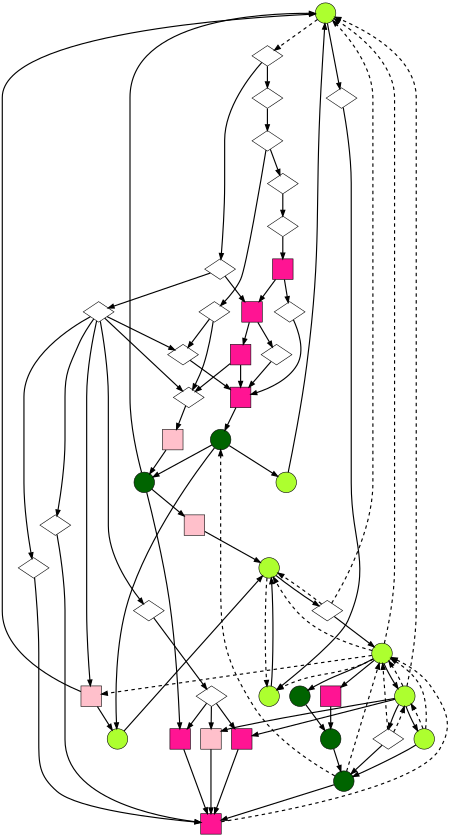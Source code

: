 digraph G {
size="3,6";
ratio="fill";
node [shape="diamond", penwidth="1"];
u0[label="",style="filled",fillcolor=greenyellow,shape="circle"]; //DataCon
u1[label=""];//MkId
u2[label="",style="filled",fillcolor=greenyellow,shape="circle"];//Type
u3[label=""];//Kind
u4[label="",style="filled",fillcolor=greenyellow,shape="circle"];//TyCoRep
u5[label="",style="filled",fillcolor=greenyellow,shape="circle"];//Coercion
u6[label="",style="filled",fillcolor=greenyellow,shape="circle"];//TyCon
u7[label="",style="filled",fillcolor=darkgreen,shape="circle"];//Var
u8[label="",style="filled",fillcolor=darkgreen,shape="circle"];//IdInfo
u9[label="",style="filled",fillcolor=darkgreen,shape="circle"];//CoreSyn
u10[label="",style="filled",fillcolor=darkgreen,shape="circle"];//VarEnv
u11[label="",style="filled",fillcolor=darkgreen,shape="circle"];//VarSet
u12[label="",style="filled",fillcolor=deeppink,shape="square"];//Name
u13[label="",style="filled",fillcolor=deeppink,shape="square"];//NameSet
u14[label="",style="filled",fillcolor=deeppink,shape="square"];//NameEnv
u15[label="",style="filled",fillcolor=pink,shape="square"];//Literal
u16[label="",style="filled",fillcolor=greenyellow,shape="circle"];//Class
u17[label="",style="filled",fillcolor=greenyellow,shape="circle"];//PatSyn
u18[label="",style="filled",fillcolor=pink,shape="square"];//FieldLabel
u19[label="",style="filled",fillcolor=greenyellow,shape="circle"];//Demand
u20[label=""];//CoAxiom
u21[label="",style="filled",fillcolor=pink,shape="square"];//ConLike
u22[label="",style="filled",fillcolor=deeppink,shape="square"];//FV
u23[label=""];//FamInstEnv
u24[label=""];//Unify
u25[label="",style="filled",fillcolor=pink,shape="square"];//TrieMap
u26[label=""];//MkCore
u27[label="",style="filled",fillcolor=deeppink,shape="square"];//Id
u28[label="",style="filled",fillcolor=deeppink,shape="square"];//CoreUtils
u29[label=""];//PprCore
u30[label="",style="filled",fillcolor=deeppink,shape="square"];//CoreFVs
u31[label=""];//HscTypes
u32[label=""];//RdrName
u33[label=""];//Avail
u34[label=""];//InstEnv
u35[label=""];//Annotations
u36[label=""];//NameCache
u37[label=""];//CoreUnfold
u38[label=""];//OccurAnal
u39[label=""];//CoreArity
u40[label="",style="filled",fillcolor=deeppink,shape="square"];//CoreSubst
u41[label=""];//CoreSeq
u42[label=""];//CoreOpt
u43[label=""];//OptCoercion
u0 -> u24[penwidth="2",style="bold"];
u1 -> u26[penwidth="2",style="bold"];
u1 -> u37[penwidth="2",style="bold"];
u2 -> u3[penwidth="2",style="bold"];
u3 -> u4[penwidth="2",style="bold"];
u4 -> u6[penwidth="2",style="bold"];
u4 -> u10[penwidth="2",style="bold"];
u4 -> u22[penwidth="2",style="bold"];
u5 -> u2[penwidth="2",style="bold"];
u6 -> u14[penwidth="2",style="bold"];
u6 -> u16[penwidth="2",style="bold"];
u6 -> u18[penwidth="2",style="bold"];
u6 -> u20[penwidth="2",style="bold"];
u7 -> u12[penwidth="2",style="bold"];
u8 -> u9[penwidth="2",style="bold"];
u8 -> u17[penwidth="2",style="bold"];
u8 -> u19[penwidth="2",style="bold"];
u9 -> u0[penwidth="2",style="bold"];
u9 -> u13[penwidth="2",style="bold"];
u9 -> u15[penwidth="2",style="bold"];
u10 -> u11[penwidth="2",style="bold"];
u11 -> u7[penwidth="2",style="bold"];
u13 -> u12[penwidth="2",style="bold"];
u14 -> u12[penwidth="2",style="bold"];
u15 -> u2[penwidth="2",style="bold"];
u16 -> u7[penwidth="2",style="bold"];
u17 -> u2[penwidth="2",style="bold"];
u18 -> u12[penwidth="2",style="bold"];
u19 -> u0[penwidth="2",style="bold"];
u20 -> u7[penwidth="2",style="bold"];
u21 -> u0[penwidth="2",style="bold"];
u21 -> u17[penwidth="2",style="bold"];
u22 -> u11[penwidth="2",style="bold"];
u23 -> u25[penwidth="2",style="bold"];
u24 -> u5[penwidth="2",style="bold"];
u25 -> u9[penwidth="2",style="bold"];
u26 -> u28[penwidth="2",style="bold"];
u26 -> u31[penwidth="2",style="bold"];
u27 -> u8[penwidth="2",style="bold"];
u28 -> u29[penwidth="2",style="bold"];
u28 -> u30[penwidth="2",style="bold"];
u29 -> u27[penwidth="2",style="bold"];
u30 -> u23[penwidth="2",style="bold"];
u30 -> u27[penwidth="2",style="bold"];
u31 -> u21[penwidth="2",style="bold"];
u31 -> u23[penwidth="2",style="bold"];
u31 -> u32[penwidth="2",style="bold"];
u31 -> u34[penwidth="2",style="bold"];
u31 -> u35[penwidth="2",style="bold"];
u31 -> u36[penwidth="2",style="bold"];
u32 -> u33[penwidth="2",style="bold"];
u33 -> u13[penwidth="2",style="bold"];
u33 -> u14[penwidth="2",style="bold"];
u33 -> u18[penwidth="2",style="bold"];
u34 -> u27[penwidth="2",style="bold"];
u35 -> u12[penwidth="2",style="bold"];
u36 -> u12[penwidth="2",style="bold"];
u37 -> u42[penwidth="2",style="bold"];
u38 -> u39[penwidth="2",style="bold"];
u39 -> u40[penwidth="2",style="bold"];
u40 -> u28[penwidth="2",style="bold"];
u40 -> u41[penwidth="2",style="bold"];
u41 -> u27[penwidth="2",style="bold"];
u42 -> u38[penwidth="2",style="bold"];
u42 -> u43[penwidth="2",style="bold"];
u43 -> u23[penwidth="2",style="bold"];
u43 -> u34[penwidth="2",style="bold"];
u0 -> u1[style="dashed",penwidth="2"]
u2 -> u5[style="dashed",penwidth="2"];
u3 -> u0[style="dashed",penwidth="2"];
u3 -> u2[style="dashed",penwidth="2"];
u4 -> u0[style="dashed",penwidth="2"];
u4 -> u2[style="dashed",penwidth="2"];
u4 -> u5[style="dashed",penwidth="2"];
u4 -> u21[style="dashed",penwidth="2"];
u6 -> u0[style="dashed",penwidth="2"];
u6 -> u4[style="dashed",penwidth="2"];
u7 -> u4[style="dashed",penwidth="2"];
u7 -> u8[style="dashed",penwidth="2"];
u12 -> u4[style="dashed",penwidth="2"];
u16 -> u4[style="dashed",penwidth="2"];
u16 -> u6[style="dashed",penwidth="2"];
u20 -> u4[style="dashed",penwidth="2"];
u20 -> u6[style="dashed",penwidth="2"];

}

